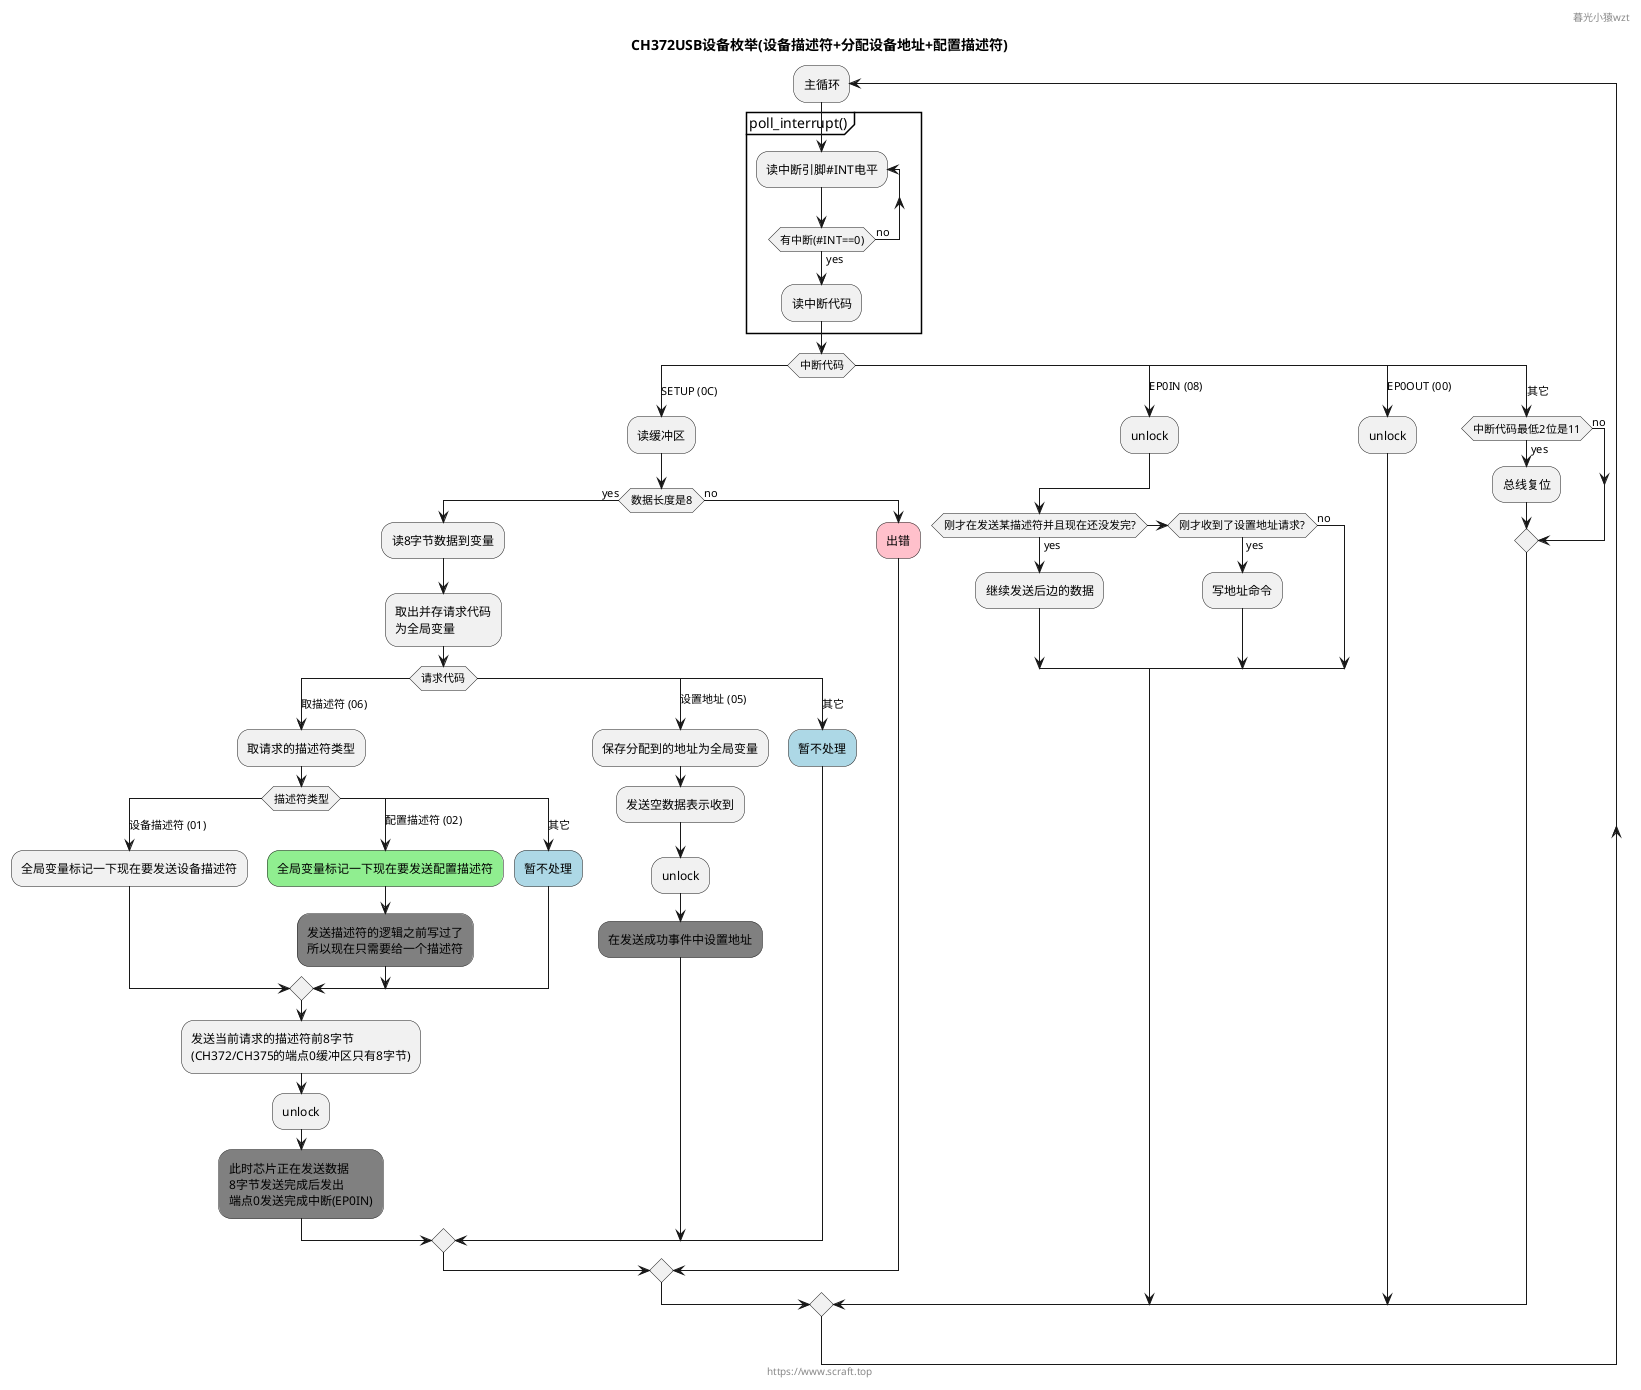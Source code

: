 @startuml 1-struct-stage3

header 暮光小猿wzt
title CH372USB设备枚举(设备描述符+分配设备地址+配置描述符)
footer https://www.scraft.top

repeat :主循环;
  partition poll_interrupt() {
    repeat:读中断引脚#INT电平;
    repeat while (有中断(#INT==0)) is (no) not (yes)
    :读中断代码;
  }
  switch (中断代码)
  case (SETUP (0C))
    :读缓冲区;
    if (数据长度是8) then (yes)
      :读8字节数据到变量;
      :取出并存请求代码
      为全局变量;
      switch (请求代码)
      case (取描述符 (06))
        :取请求的描述符类型;
        switch (描述符类型)
        case (设备描述符 (01))
          :全局变量标记一下现在要发送设备描述符;
        case (配置描述符 (02))
          #LightGreen:全局变量标记一下现在要发送配置描述符;
          #gray:发送描述符的逻辑之前写过了
          所以现在只需要给一个描述符;
        case (其它)
          #lightblue:暂不处理;
        endswitch
        :发送当前请求的描述符前8字节
        (CH372/CH375的端点0缓冲区只有8字节);
        :unlock;
        #gray:此时芯片正在发送数据
        8字节发送完成后发出
        端点0发送完成中断(EP0IN);
      case (设置地址 (05))
        :保存分配到的地址为全局变量;
        :发送空数据表示收到;
        :unlock;
        #Gray:在发送成功事件中设置地址;
      case (其它)
        #lightblue:暂不处理;
      endswitch
    else (no)
      #pink:出错;
    endif
  case (EP0IN (08))
    :unlock;
    if (刚才在发送某描述符并且现在还没发完?) then (yes)
      :继续发送后边的数据;
    elseif (刚才收到了设置地址请求?) then (yes)
      :写地址命令;
    else (no)
    endif
  case (EP0OUT (00))
    :unlock;
  case (其它)
    if (中断代码最低2位是11) then (yes)
      :总线复位;
    else (no)
    endif
  endswitch

@enduml
